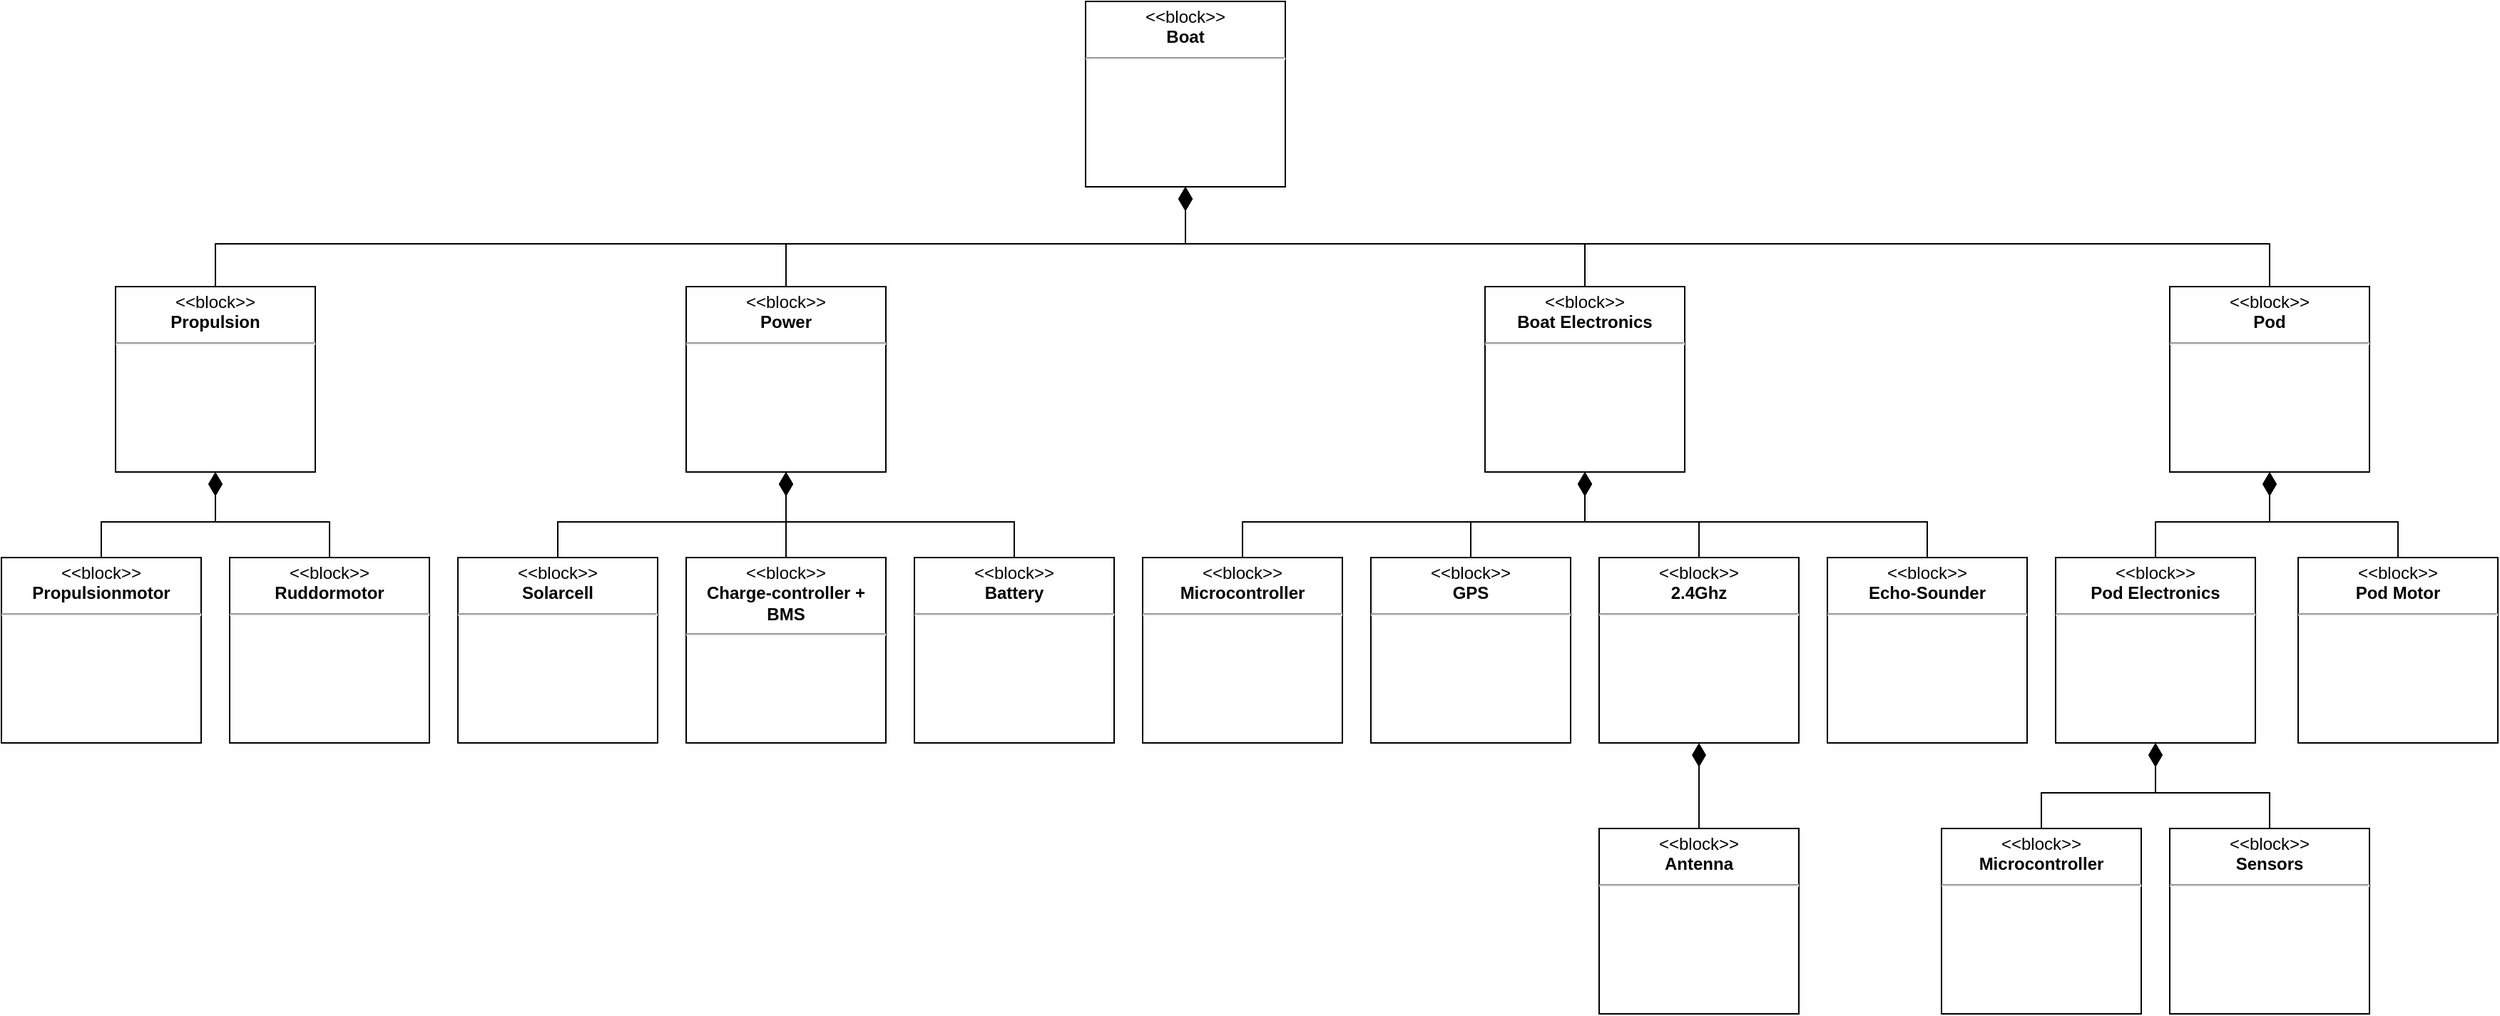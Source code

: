 <mxfile version="16.5.6" type="github" pages="2">
  <diagram id="6XSICddZ0CkOiPx_KoM9" name="Båden">
    <mxGraphModel dx="1298" dy="808" grid="1" gridSize="10" guides="1" tooltips="1" connect="1" arrows="1" fold="1" page="1" pageScale="1" pageWidth="1169" pageHeight="827" math="0" shadow="0">
      <root>
        <mxCell id="0" />
        <mxCell id="1" parent="0" />
        <mxCell id="rIe6Sm0V3zeNr12IOCub-13" style="edgeStyle=orthogonalEdgeStyle;rounded=0;orthogonalLoop=1;jettySize=auto;html=1;exitX=0.5;exitY=1;exitDx=0;exitDy=0;entryX=0.5;entryY=0;entryDx=0;entryDy=0;endArrow=none;endFill=0;startArrow=diamondThin;startFill=1;strokeWidth=1;endSize=14;startSize=14;" parent="1" source="rIe6Sm0V3zeNr12IOCub-11" target="rIe6Sm0V3zeNr12IOCub-12" edge="1">
          <mxGeometry relative="1" as="geometry" />
        </mxCell>
        <mxCell id="EbZcceduFZi5iUKaZhmY-3" style="edgeStyle=orthogonalEdgeStyle;rounded=0;orthogonalLoop=1;jettySize=auto;html=1;exitX=0.5;exitY=1;exitDx=0;exitDy=0;startArrow=diamondThin;startFill=1;endArrow=none;endFill=0;startSize=14;endSize=14;strokeWidth=1;" parent="1" source="rIe6Sm0V3zeNr12IOCub-11" target="EbZcceduFZi5iUKaZhmY-1" edge="1">
          <mxGeometry relative="1" as="geometry" />
        </mxCell>
        <mxCell id="EbZcceduFZi5iUKaZhmY-6" style="edgeStyle=orthogonalEdgeStyle;rounded=0;orthogonalLoop=1;jettySize=auto;html=1;exitX=0.5;exitY=1;exitDx=0;exitDy=0;entryX=0.5;entryY=0;entryDx=0;entryDy=0;startArrow=diamondThin;startFill=1;endArrow=none;endFill=0;startSize=14;endSize=14;strokeWidth=1;" parent="1" source="rIe6Sm0V3zeNr12IOCub-11" target="EbZcceduFZi5iUKaZhmY-4" edge="1">
          <mxGeometry relative="1" as="geometry" />
        </mxCell>
        <mxCell id="EbZcceduFZi5iUKaZhmY-28" style="edgeStyle=orthogonalEdgeStyle;rounded=0;orthogonalLoop=1;jettySize=auto;html=1;exitX=0.5;exitY=1;exitDx=0;exitDy=0;entryX=0.5;entryY=0;entryDx=0;entryDy=0;startArrow=diamondThin;startFill=1;endArrow=none;endFill=0;startSize=14;endSize=14;strokeWidth=1;" parent="1" source="rIe6Sm0V3zeNr12IOCub-11" target="EbZcceduFZi5iUKaZhmY-26" edge="1">
          <mxGeometry relative="1" as="geometry" />
        </mxCell>
        <mxCell id="rIe6Sm0V3zeNr12IOCub-11" value="&lt;p style=&quot;margin: 0px ; margin-top: 4px ; text-align: center&quot;&gt;&amp;lt;&amp;lt;block&amp;gt;&amp;gt;&lt;br&gt;&lt;b&gt;Boat&lt;/b&gt;&lt;/p&gt;&lt;hr&gt;&lt;p style=&quot;margin: 0px ; margin-left: 8px ; text-align: center&quot;&gt;&lt;br&gt;&lt;/p&gt;" style="shape=rect;html=1;overflow=fill;whiteSpace=wrap;" parent="1" vertex="1">
          <mxGeometry x="760" y="110" width="140" height="130" as="geometry" />
        </mxCell>
        <mxCell id="rIe6Sm0V3zeNr12IOCub-22" style="edgeStyle=orthogonalEdgeStyle;rounded=0;orthogonalLoop=1;jettySize=auto;html=1;exitX=0.5;exitY=1;exitDx=0;exitDy=0;entryX=0.5;entryY=0;entryDx=0;entryDy=0;startArrow=diamondThin;startFill=1;endArrow=none;endFill=0;startSize=14;endSize=14;strokeWidth=1;" parent="1" source="rIe6Sm0V3zeNr12IOCub-12" target="rIe6Sm0V3zeNr12IOCub-21" edge="1">
          <mxGeometry relative="1" as="geometry" />
        </mxCell>
        <mxCell id="rIe6Sm0V3zeNr12IOCub-24" style="edgeStyle=orthogonalEdgeStyle;rounded=0;orthogonalLoop=1;jettySize=auto;html=1;exitX=0.5;exitY=1;exitDx=0;exitDy=0;entryX=0.5;entryY=0;entryDx=0;entryDy=0;startArrow=diamondThin;startFill=1;endArrow=none;endFill=0;startSize=14;endSize=14;strokeWidth=1;" parent="1" source="rIe6Sm0V3zeNr12IOCub-12" target="rIe6Sm0V3zeNr12IOCub-23" edge="1">
          <mxGeometry relative="1" as="geometry" />
        </mxCell>
        <mxCell id="rIe6Sm0V3zeNr12IOCub-12" value="&lt;p style=&quot;margin: 0px ; margin-top: 4px ; text-align: center&quot;&gt;&amp;lt;&amp;lt;block&amp;gt;&amp;gt;&lt;br&gt;&lt;b&gt;Propulsion&lt;/b&gt;&lt;/p&gt;&lt;hr&gt;&lt;p style=&quot;margin: 0px ; margin-left: 8px ; text-align: center&quot;&gt;&lt;br&gt;&lt;/p&gt;" style="shape=rect;html=1;overflow=fill;whiteSpace=wrap;" parent="1" vertex="1">
          <mxGeometry x="80" y="310" width="140" height="130" as="geometry" />
        </mxCell>
        <mxCell id="rIe6Sm0V3zeNr12IOCub-14" value="&lt;p style=&quot;margin: 0px ; margin-top: 4px ; text-align: center&quot;&gt;&amp;lt;&amp;lt;block&amp;gt;&amp;gt;&lt;br&gt;&lt;b&gt;Solarcell&lt;/b&gt;&lt;/p&gt;&lt;hr&gt;&lt;p style=&quot;margin: 0px ; margin-left: 8px ; text-align: center&quot;&gt;&lt;br&gt;&lt;/p&gt;" style="shape=rect;html=1;overflow=fill;whiteSpace=wrap;" parent="1" vertex="1">
          <mxGeometry x="320" y="500" width="140" height="130" as="geometry" />
        </mxCell>
        <mxCell id="rIe6Sm0V3zeNr12IOCub-16" value="&lt;p style=&quot;margin: 0px ; margin-top: 4px ; text-align: center&quot;&gt;&amp;lt;&amp;lt;block&amp;gt;&amp;gt;&lt;br&gt;&lt;b&gt;Charge-controller + BMS&lt;/b&gt;&lt;/p&gt;&lt;hr&gt;&lt;p style=&quot;margin: 0px ; margin-left: 8px ; text-align: center&quot;&gt;&lt;br&gt;&lt;/p&gt;" style="shape=rect;html=1;overflow=fill;whiteSpace=wrap;" parent="1" vertex="1">
          <mxGeometry x="480" y="500" width="140" height="130" as="geometry" />
        </mxCell>
        <mxCell id="rIe6Sm0V3zeNr12IOCub-17" value="&lt;p style=&quot;margin: 0px ; margin-top: 4px ; text-align: center&quot;&gt;&amp;lt;&amp;lt;block&amp;gt;&amp;gt;&lt;br&gt;&lt;b&gt;Battery&lt;/b&gt;&lt;/p&gt;&lt;hr&gt;&lt;p style=&quot;margin: 0px ; margin-left: 8px ; text-align: center&quot;&gt;&lt;br&gt;&lt;/p&gt;" style="shape=rect;html=1;overflow=fill;whiteSpace=wrap;" parent="1" vertex="1">
          <mxGeometry x="640" y="500" width="140" height="130" as="geometry" />
        </mxCell>
        <mxCell id="rIe6Sm0V3zeNr12IOCub-21" value="&lt;p style=&quot;margin: 0px ; margin-top: 4px ; text-align: center&quot;&gt;&amp;lt;&amp;lt;block&amp;gt;&amp;gt;&lt;br&gt;&lt;b&gt;Propulsionmotor&lt;/b&gt;&lt;/p&gt;&lt;hr&gt;&lt;p style=&quot;margin: 0px ; margin-left: 8px ; text-align: center&quot;&gt;&lt;br&gt;&lt;/p&gt;" style="shape=rect;html=1;overflow=fill;whiteSpace=wrap;" parent="1" vertex="1">
          <mxGeometry y="500" width="140" height="130" as="geometry" />
        </mxCell>
        <mxCell id="rIe6Sm0V3zeNr12IOCub-23" value="&lt;p style=&quot;margin: 0px ; margin-top: 4px ; text-align: center&quot;&gt;&amp;lt;&amp;lt;block&amp;gt;&amp;gt;&lt;br&gt;&lt;b&gt;Ruddormotor&lt;/b&gt;&lt;/p&gt;&lt;hr&gt;&lt;p style=&quot;margin: 0px ; margin-left: 8px ; text-align: center&quot;&gt;&lt;br&gt;&lt;/p&gt;" style="shape=rect;html=1;overflow=fill;whiteSpace=wrap;" parent="1" vertex="1">
          <mxGeometry x="160" y="500" width="140" height="130" as="geometry" />
        </mxCell>
        <mxCell id="EbZcceduFZi5iUKaZhmY-11" style="edgeStyle=orthogonalEdgeStyle;rounded=0;orthogonalLoop=1;jettySize=auto;html=1;exitX=0.5;exitY=1;exitDx=0;exitDy=0;entryX=0.5;entryY=0;entryDx=0;entryDy=0;startArrow=diamondThin;startFill=1;endArrow=none;endFill=0;startSize=14;endSize=14;strokeWidth=1;" parent="1" source="EbZcceduFZi5iUKaZhmY-1" target="EbZcceduFZi5iUKaZhmY-10" edge="1">
          <mxGeometry relative="1" as="geometry" />
        </mxCell>
        <mxCell id="EbZcceduFZi5iUKaZhmY-13" style="edgeStyle=orthogonalEdgeStyle;rounded=0;orthogonalLoop=1;jettySize=auto;html=1;exitX=0.5;exitY=1;exitDx=0;exitDy=0;entryX=0.5;entryY=0;entryDx=0;entryDy=0;startArrow=diamondThin;startFill=1;endArrow=none;endFill=0;startSize=14;endSize=14;strokeWidth=1;" parent="1" source="EbZcceduFZi5iUKaZhmY-1" target="EbZcceduFZi5iUKaZhmY-12" edge="1">
          <mxGeometry relative="1" as="geometry" />
        </mxCell>
        <mxCell id="EbZcceduFZi5iUKaZhmY-16" style="edgeStyle=orthogonalEdgeStyle;rounded=0;orthogonalLoop=1;jettySize=auto;html=1;exitX=0.5;exitY=1;exitDx=0;exitDy=0;entryX=0.5;entryY=0;entryDx=0;entryDy=0;startArrow=diamondThin;startFill=1;endArrow=none;endFill=0;startSize=14;endSize=14;strokeWidth=1;" parent="1" source="EbZcceduFZi5iUKaZhmY-1" target="EbZcceduFZi5iUKaZhmY-14" edge="1">
          <mxGeometry relative="1" as="geometry" />
        </mxCell>
        <mxCell id="EbZcceduFZi5iUKaZhmY-19" style="edgeStyle=orthogonalEdgeStyle;rounded=0;orthogonalLoop=1;jettySize=auto;html=1;exitX=0.5;exitY=1;exitDx=0;exitDy=0;entryX=0.5;entryY=0;entryDx=0;entryDy=0;startArrow=diamondThin;startFill=1;endArrow=none;endFill=0;startSize=14;endSize=14;strokeWidth=1;" parent="1" source="EbZcceduFZi5iUKaZhmY-1" target="EbZcceduFZi5iUKaZhmY-17" edge="1">
          <mxGeometry relative="1" as="geometry" />
        </mxCell>
        <mxCell id="EbZcceduFZi5iUKaZhmY-1" value="&lt;p style=&quot;margin: 0px ; margin-top: 4px ; text-align: center&quot;&gt;&amp;lt;&amp;lt;block&amp;gt;&amp;gt;&lt;br&gt;&lt;b&gt;Boat Electronics&lt;/b&gt;&lt;/p&gt;&lt;hr&gt;&lt;p style=&quot;margin: 0px ; margin-left: 8px ; text-align: center&quot;&gt;&lt;br&gt;&lt;/p&gt;" style="shape=rect;html=1;overflow=fill;whiteSpace=wrap;" parent="1" vertex="1">
          <mxGeometry x="1040" y="310" width="140" height="130" as="geometry" />
        </mxCell>
        <mxCell id="EbZcceduFZi5iUKaZhmY-7" style="edgeStyle=orthogonalEdgeStyle;rounded=0;orthogonalLoop=1;jettySize=auto;html=1;exitX=0.5;exitY=1;exitDx=0;exitDy=0;entryX=0.5;entryY=0;entryDx=0;entryDy=0;startArrow=diamondThin;startFill=1;endArrow=none;endFill=0;startSize=14;endSize=14;strokeWidth=1;" parent="1" source="EbZcceduFZi5iUKaZhmY-4" target="rIe6Sm0V3zeNr12IOCub-17" edge="1">
          <mxGeometry relative="1" as="geometry" />
        </mxCell>
        <mxCell id="EbZcceduFZi5iUKaZhmY-8" style="edgeStyle=orthogonalEdgeStyle;rounded=0;orthogonalLoop=1;jettySize=auto;html=1;exitX=0.5;exitY=1;exitDx=0;exitDy=0;entryX=0.5;entryY=0;entryDx=0;entryDy=0;startArrow=diamondThin;startFill=1;endArrow=none;endFill=0;startSize=14;endSize=14;strokeWidth=1;" parent="1" source="EbZcceduFZi5iUKaZhmY-4" target="rIe6Sm0V3zeNr12IOCub-16" edge="1">
          <mxGeometry relative="1" as="geometry" />
        </mxCell>
        <mxCell id="EbZcceduFZi5iUKaZhmY-9" style="edgeStyle=orthogonalEdgeStyle;rounded=0;orthogonalLoop=1;jettySize=auto;html=1;exitX=0.5;exitY=1;exitDx=0;exitDy=0;entryX=0.5;entryY=0;entryDx=0;entryDy=0;startArrow=diamondThin;startFill=1;endArrow=none;endFill=0;startSize=14;endSize=14;strokeWidth=1;" parent="1" source="EbZcceduFZi5iUKaZhmY-4" target="rIe6Sm0V3zeNr12IOCub-14" edge="1">
          <mxGeometry relative="1" as="geometry" />
        </mxCell>
        <mxCell id="EbZcceduFZi5iUKaZhmY-4" value="&lt;p style=&quot;margin: 0px ; margin-top: 4px ; text-align: center&quot;&gt;&amp;lt;&amp;lt;block&amp;gt;&amp;gt;&lt;br&gt;&lt;b&gt;Power&lt;/b&gt;&lt;/p&gt;&lt;hr&gt;&lt;p style=&quot;margin: 0px ; margin-left: 8px ; text-align: center&quot;&gt;&lt;br&gt;&lt;/p&gt;" style="shape=rect;html=1;overflow=fill;whiteSpace=wrap;" parent="1" vertex="1">
          <mxGeometry x="480" y="310" width="140" height="130" as="geometry" />
        </mxCell>
        <mxCell id="EbZcceduFZi5iUKaZhmY-10" value="&lt;p style=&quot;margin: 0px ; margin-top: 4px ; text-align: center&quot;&gt;&amp;lt;&amp;lt;block&amp;gt;&amp;gt;&lt;br&gt;&lt;b&gt;Microcontroller&lt;/b&gt;&lt;/p&gt;&lt;hr&gt;&lt;p style=&quot;margin: 0px ; margin-left: 8px ; text-align: center&quot;&gt;&lt;br&gt;&lt;/p&gt;" style="shape=rect;html=1;overflow=fill;whiteSpace=wrap;" parent="1" vertex="1">
          <mxGeometry x="800" y="500" width="140" height="130" as="geometry" />
        </mxCell>
        <mxCell id="EbZcceduFZi5iUKaZhmY-12" value="&lt;p style=&quot;margin: 0px ; margin-top: 4px ; text-align: center&quot;&gt;&amp;lt;&amp;lt;block&amp;gt;&amp;gt;&lt;br&gt;&lt;b&gt;GPS&lt;/b&gt;&lt;/p&gt;&lt;hr&gt;&lt;p style=&quot;margin: 0px ; margin-left: 8px ; text-align: center&quot;&gt;&lt;br&gt;&lt;/p&gt;" style="shape=rect;html=1;overflow=fill;whiteSpace=wrap;" parent="1" vertex="1">
          <mxGeometry x="960" y="500" width="140" height="130" as="geometry" />
        </mxCell>
        <mxCell id="BNiSXMFU5ODXxRNPR5QQ-3" style="edgeStyle=orthogonalEdgeStyle;rounded=0;orthogonalLoop=1;jettySize=auto;html=1;exitX=0.5;exitY=1;exitDx=0;exitDy=0;entryX=0.5;entryY=0;entryDx=0;entryDy=0;startArrow=diamondThin;startFill=1;endArrow=none;endFill=0;startSize=14;endSize=14;strokeWidth=1;" parent="1" source="EbZcceduFZi5iUKaZhmY-14" target="BNiSXMFU5ODXxRNPR5QQ-1" edge="1">
          <mxGeometry relative="1" as="geometry" />
        </mxCell>
        <mxCell id="EbZcceduFZi5iUKaZhmY-14" value="&lt;p style=&quot;margin: 0px ; margin-top: 4px ; text-align: center&quot;&gt;&amp;lt;&amp;lt;block&amp;gt;&amp;gt;&lt;br&gt;&lt;b&gt;2.4Ghz&lt;/b&gt;&lt;/p&gt;&lt;hr&gt;&lt;p style=&quot;margin: 0px ; margin-left: 8px ; text-align: center&quot;&gt;&lt;br&gt;&lt;/p&gt;" style="shape=rect;html=1;overflow=fill;whiteSpace=wrap;" parent="1" vertex="1">
          <mxGeometry x="1120" y="500" width="140" height="130" as="geometry" />
        </mxCell>
        <mxCell id="EbZcceduFZi5iUKaZhmY-17" value="&lt;p style=&quot;margin: 0px ; margin-top: 4px ; text-align: center&quot;&gt;&amp;lt;&amp;lt;block&amp;gt;&amp;gt;&lt;br&gt;&lt;b&gt;Echo-Sounder&lt;/b&gt;&lt;/p&gt;&lt;hr&gt;&lt;p style=&quot;margin: 0px ; margin-left: 8px ; text-align: center&quot;&gt;&lt;br&gt;&lt;/p&gt;" style="shape=rect;html=1;overflow=fill;whiteSpace=wrap;" parent="1" vertex="1">
          <mxGeometry x="1280" y="500" width="140" height="130" as="geometry" />
        </mxCell>
        <mxCell id="EbZcceduFZi5iUKaZhmY-22" style="edgeStyle=orthogonalEdgeStyle;rounded=0;orthogonalLoop=1;jettySize=auto;html=1;exitX=0.5;exitY=1;exitDx=0;exitDy=0;entryX=0.5;entryY=0;entryDx=0;entryDy=0;startArrow=diamondThin;startFill=1;endArrow=none;endFill=0;startSize=14;endSize=14;strokeWidth=1;" parent="1" source="EbZcceduFZi5iUKaZhmY-20" target="EbZcceduFZi5iUKaZhmY-21" edge="1">
          <mxGeometry relative="1" as="geometry" />
        </mxCell>
        <mxCell id="EbZcceduFZi5iUKaZhmY-24" style="edgeStyle=orthogonalEdgeStyle;rounded=0;orthogonalLoop=1;jettySize=auto;html=1;exitX=0.5;exitY=1;exitDx=0;exitDy=0;entryX=0.5;entryY=0;entryDx=0;entryDy=0;startArrow=diamondThin;startFill=1;endArrow=none;endFill=0;startSize=14;endSize=14;strokeWidth=1;" parent="1" source="EbZcceduFZi5iUKaZhmY-20" target="EbZcceduFZi5iUKaZhmY-23" edge="1">
          <mxGeometry relative="1" as="geometry" />
        </mxCell>
        <mxCell id="EbZcceduFZi5iUKaZhmY-20" value="&lt;p style=&quot;margin: 0px ; margin-top: 4px ; text-align: center&quot;&gt;&amp;lt;&amp;lt;block&amp;gt;&amp;gt;&lt;br&gt;&lt;b&gt;Pod Electronics&lt;/b&gt;&lt;/p&gt;&lt;hr&gt;&lt;p style=&quot;margin: 0px ; margin-left: 8px ; text-align: center&quot;&gt;&lt;br&gt;&lt;/p&gt;" style="shape=rect;html=1;overflow=fill;whiteSpace=wrap;" parent="1" vertex="1">
          <mxGeometry x="1440" y="500" width="140" height="130" as="geometry" />
        </mxCell>
        <mxCell id="EbZcceduFZi5iUKaZhmY-21" value="&lt;p style=&quot;margin: 0px ; margin-top: 4px ; text-align: center&quot;&gt;&amp;lt;&amp;lt;block&amp;gt;&amp;gt;&lt;br&gt;&lt;b&gt;Microcontroller&lt;/b&gt;&lt;/p&gt;&lt;hr&gt;&lt;p style=&quot;margin: 0px ; margin-left: 8px ; text-align: center&quot;&gt;&lt;br&gt;&lt;/p&gt;" style="shape=rect;html=1;overflow=fill;whiteSpace=wrap;" parent="1" vertex="1">
          <mxGeometry x="1360" y="690" width="140" height="130" as="geometry" />
        </mxCell>
        <mxCell id="EbZcceduFZi5iUKaZhmY-23" value="&lt;p style=&quot;margin: 0px ; margin-top: 4px ; text-align: center&quot;&gt;&amp;lt;&amp;lt;block&amp;gt;&amp;gt;&lt;br&gt;&lt;b&gt;Sensors&lt;/b&gt;&lt;/p&gt;&lt;hr&gt;&lt;p style=&quot;margin: 0px ; margin-left: 8px ; text-align: center&quot;&gt;&lt;br&gt;&lt;/p&gt;" style="shape=rect;html=1;overflow=fill;whiteSpace=wrap;" parent="1" vertex="1">
          <mxGeometry x="1520" y="690" width="140" height="130" as="geometry" />
        </mxCell>
        <mxCell id="EbZcceduFZi5iUKaZhmY-29" style="edgeStyle=orthogonalEdgeStyle;rounded=0;orthogonalLoop=1;jettySize=auto;html=1;exitX=0.5;exitY=1;exitDx=0;exitDy=0;entryX=0.5;entryY=0;entryDx=0;entryDy=0;startArrow=diamondThin;startFill=1;endArrow=none;endFill=0;startSize=14;endSize=14;strokeWidth=1;" parent="1" source="EbZcceduFZi5iUKaZhmY-26" target="EbZcceduFZi5iUKaZhmY-20" edge="1">
          <mxGeometry relative="1" as="geometry" />
        </mxCell>
        <mxCell id="EbZcceduFZi5iUKaZhmY-31" style="edgeStyle=orthogonalEdgeStyle;rounded=0;orthogonalLoop=1;jettySize=auto;html=1;exitX=0.5;exitY=1;exitDx=0;exitDy=0;entryX=0.5;entryY=0;entryDx=0;entryDy=0;startArrow=diamondThin;startFill=1;endArrow=none;endFill=0;startSize=14;endSize=14;strokeWidth=1;" parent="1" source="EbZcceduFZi5iUKaZhmY-26" target="EbZcceduFZi5iUKaZhmY-30" edge="1">
          <mxGeometry relative="1" as="geometry" />
        </mxCell>
        <mxCell id="EbZcceduFZi5iUKaZhmY-26" value="&lt;p style=&quot;margin: 0px ; margin-top: 4px ; text-align: center&quot;&gt;&amp;lt;&amp;lt;block&amp;gt;&amp;gt;&lt;br&gt;&lt;b&gt;Pod&lt;/b&gt;&lt;/p&gt;&lt;hr&gt;&lt;p style=&quot;margin: 0px ; margin-left: 8px ; text-align: center&quot;&gt;&lt;br&gt;&lt;/p&gt;" style="shape=rect;html=1;overflow=fill;whiteSpace=wrap;" parent="1" vertex="1">
          <mxGeometry x="1520" y="310" width="140" height="130" as="geometry" />
        </mxCell>
        <mxCell id="EbZcceduFZi5iUKaZhmY-30" value="&lt;p style=&quot;margin: 0px ; margin-top: 4px ; text-align: center&quot;&gt;&amp;lt;&amp;lt;block&amp;gt;&amp;gt;&lt;br&gt;&lt;b&gt;Pod Motor&lt;/b&gt;&lt;/p&gt;&lt;hr&gt;&lt;p style=&quot;margin: 0px ; margin-left: 8px ; text-align: center&quot;&gt;&lt;br&gt;&lt;/p&gt;" style="shape=rect;html=1;overflow=fill;whiteSpace=wrap;" parent="1" vertex="1">
          <mxGeometry x="1610" y="500" width="140" height="130" as="geometry" />
        </mxCell>
        <mxCell id="BNiSXMFU5ODXxRNPR5QQ-1" value="&lt;p style=&quot;margin: 0px ; margin-top: 4px ; text-align: center&quot;&gt;&amp;lt;&amp;lt;block&amp;gt;&amp;gt;&lt;br&gt;&lt;b&gt;Antenna&lt;/b&gt;&lt;/p&gt;&lt;hr&gt;&lt;p style=&quot;margin: 0px ; margin-left: 8px ; text-align: center&quot;&gt;&lt;br&gt;&lt;/p&gt;" style="shape=rect;html=1;overflow=fill;whiteSpace=wrap;" parent="1" vertex="1">
          <mxGeometry x="1120" y="690" width="140" height="130" as="geometry" />
        </mxCell>
      </root>
    </mxGraphModel>
  </diagram>
  <diagram id="guMiqCeIo4ewibkK0zIK" name="Land_unit">
    <mxGraphModel dx="471" dy="808" grid="1" gridSize="10" guides="1" tooltips="1" connect="1" arrows="1" fold="1" page="1" pageScale="1" pageWidth="827" pageHeight="1169" math="0" shadow="0">
      <root>
        <mxCell id="9yvFbHmdoULvYNE5BB0U-0" />
        <mxCell id="9yvFbHmdoULvYNE5BB0U-1" parent="9yvFbHmdoULvYNE5BB0U-0" />
        <mxCell id="9yvFbHmdoULvYNE5BB0U-2" value="" style="align=right;html=1;verticalAlign=bottom;endArrow=none;startArrow=diamondThin;startSize=14;startFill=1;edgeStyle=none;rounded=0;exitX=0;exitY=0.5;exitDx=0;exitDy=0;" parent="9yvFbHmdoULvYNE5BB0U-1" source="9yvFbHmdoULvYNE5BB0U-7" target="9yvFbHmdoULvYNE5BB0U-6" edge="1">
          <mxGeometry x="1" relative="1" as="geometry">
            <mxPoint x="1400" y="290" as="sourcePoint" />
            <mxPoint x="1270" y="310" as="targetPoint" />
          </mxGeometry>
        </mxCell>
        <mxCell id="9yvFbHmdoULvYNE5BB0U-3" value="" style="resizable=0;html=1;align=right;verticalAlign=top;labelBackgroundColor=none;fontSize=10" parent="9yvFbHmdoULvYNE5BB0U-2" connectable="0" vertex="1">
          <mxGeometry x="1" relative="1" as="geometry" />
        </mxCell>
        <mxCell id="9yvFbHmdoULvYNE5BB0U-4" style="edgeStyle=orthogonalEdgeStyle;rounded=0;orthogonalLoop=1;jettySize=auto;html=1;exitX=0.5;exitY=0;exitDx=0;exitDy=0;entryX=0.5;entryY=1;entryDx=0;entryDy=0;endArrow=diamondThin;endFill=1;" parent="9yvFbHmdoULvYNE5BB0U-1" source="9yvFbHmdoULvYNE5BB0U-6" target="9yvFbHmdoULvYNE5BB0U-14" edge="1">
          <mxGeometry relative="1" as="geometry" />
        </mxCell>
        <mxCell id="9yvFbHmdoULvYNE5BB0U-5" value="" style="edgeStyle=orthogonalEdgeStyle;rounded=0;orthogonalLoop=1;jettySize=auto;html=1;endArrow=diamondThin;endFill=1;strokeWidth=1;startSize=14;endSize=14;" parent="9yvFbHmdoULvYNE5BB0U-1" source="9yvFbHmdoULvYNE5BB0U-6" target="9yvFbHmdoULvYNE5BB0U-14" edge="1">
          <mxGeometry relative="1" as="geometry" />
        </mxCell>
        <mxCell id="9yvFbHmdoULvYNE5BB0U-6" value="&lt;p style=&quot;margin: 0px ; margin-top: 4px ; text-align: center&quot;&gt;&amp;lt;&amp;lt;Block&amp;gt;&amp;gt;&lt;br&gt;&lt;b&gt;Rpi&lt;/b&gt;&lt;/p&gt;&lt;hr&gt;&lt;p style=&quot;font-size: 10px ; margin: 0px ; text-align: center&quot;&gt;&lt;br&gt;&lt;/p&gt;&lt;p style=&quot;margin: 0px ; margin-left: 8px ; text-align: center&quot;&gt;&lt;br&gt;&lt;/p&gt;" style="shape=rect;html=1;overflow=fill;whiteSpace=wrap;" parent="9yvFbHmdoULvYNE5BB0U-1" vertex="1">
          <mxGeometry x="1060" y="200" width="200" height="140" as="geometry" />
        </mxCell>
        <mxCell id="9yvFbHmdoULvYNE5BB0U-7" value="&lt;p style=&quot;margin: 0px ; margin-top: 4px ; text-align: center&quot;&gt;&amp;lt;&amp;lt;Block&amp;gt;&amp;gt;&lt;br&gt;&lt;b&gt;2.4Ghz&lt;/b&gt;&lt;br&gt;&lt;/p&gt;&lt;p style=&quot;font-size: 10px ; margin: 0px ; text-align: center&quot;&gt;&lt;br&gt;&lt;/p&gt;&lt;p style=&quot;margin: 0px ; margin-left: 8px ; text-align: center&quot;&gt;&lt;br&gt;&lt;/p&gt;" style="shape=rect;html=1;overflow=fill;whiteSpace=wrap;" parent="9yvFbHmdoULvYNE5BB0U-1" vertex="1">
          <mxGeometry x="1400" y="200" width="200" height="140" as="geometry" />
        </mxCell>
        <mxCell id="9yvFbHmdoULvYNE5BB0U-8" value="&lt;p style=&quot;margin: 0px ; margin-top: 4px ; text-align: center&quot;&gt;&amp;lt;&amp;lt;Block&amp;gt;&amp;gt;&lt;br&gt;&lt;b&gt;Antenna&lt;/b&gt;&lt;/p&gt;&lt;hr&gt;&lt;p style=&quot;font-size: 10px ; margin: 0px ; text-align: center&quot;&gt;&lt;br&gt;&lt;/p&gt;&lt;p style=&quot;margin: 0px ; margin-left: 8px ; text-align: center&quot;&gt;&lt;br&gt;&lt;/p&gt;" style="shape=rect;html=1;overflow=fill;whiteSpace=wrap;" parent="9yvFbHmdoULvYNE5BB0U-1" vertex="1">
          <mxGeometry x="1400" y="40" width="200" height="90" as="geometry" />
        </mxCell>
        <mxCell id="9yvFbHmdoULvYNE5BB0U-9" value="" style="align=right;html=1;verticalAlign=bottom;endArrow=none;startArrow=diamondThin;startSize=14;startFill=1;edgeStyle=none;rounded=0;exitX=0.5;exitY=1;exitDx=0;exitDy=0;" parent="9yvFbHmdoULvYNE5BB0U-1" source="9yvFbHmdoULvYNE5BB0U-8" target="9yvFbHmdoULvYNE5BB0U-7" edge="1">
          <mxGeometry x="1" relative="1" as="geometry">
            <mxPoint x="1410" y="300" as="sourcePoint" />
            <mxPoint x="1270" y="300" as="targetPoint" />
          </mxGeometry>
        </mxCell>
        <mxCell id="9yvFbHmdoULvYNE5BB0U-10" value="" style="resizable=0;html=1;align=right;verticalAlign=top;labelBackgroundColor=none;fontSize=10" parent="9yvFbHmdoULvYNE5BB0U-9" connectable="0" vertex="1">
          <mxGeometry x="1" relative="1" as="geometry" />
        </mxCell>
        <mxCell id="9yvFbHmdoULvYNE5BB0U-11" value="&lt;p style=&quot;margin: 0px ; margin-top: 4px ; text-align: center&quot;&gt;&amp;lt;&amp;lt;Block&amp;gt;&amp;gt;&lt;br&gt;&lt;b&gt;Power&lt;/b&gt;&lt;/p&gt;&lt;hr&gt;&lt;p style=&quot;font-size: 10px ; margin: 0px ; text-align: center&quot;&gt;&lt;br&gt;&lt;/p&gt;&lt;p style=&quot;margin: 0px ; margin-left: 8px ; text-align: center&quot;&gt;&lt;br&gt;&lt;/p&gt;" style="shape=rect;html=1;overflow=fill;whiteSpace=wrap;" parent="9yvFbHmdoULvYNE5BB0U-1" vertex="1">
          <mxGeometry x="1060" y="414" width="200" height="90" as="geometry" />
        </mxCell>
        <mxCell id="9yvFbHmdoULvYNE5BB0U-12" value="" style="align=right;html=1;verticalAlign=bottom;endArrow=none;startArrow=diamondThin;startSize=14;startFill=1;edgeStyle=none;rounded=0;entryX=0.5;entryY=0;entryDx=0;entryDy=0;exitX=0.5;exitY=1;exitDx=0;exitDy=0;" parent="9yvFbHmdoULvYNE5BB0U-1" source="9yvFbHmdoULvYNE5BB0U-6" target="9yvFbHmdoULvYNE5BB0U-11" edge="1">
          <mxGeometry x="1" relative="1" as="geometry">
            <mxPoint x="1170" y="360" as="sourcePoint" />
            <mxPoint x="1270" y="280" as="targetPoint" />
          </mxGeometry>
        </mxCell>
        <mxCell id="9yvFbHmdoULvYNE5BB0U-13" value="" style="resizable=0;html=1;align=right;verticalAlign=top;labelBackgroundColor=none;fontSize=10" parent="9yvFbHmdoULvYNE5BB0U-12" connectable="0" vertex="1">
          <mxGeometry x="1" relative="1" as="geometry" />
        </mxCell>
        <mxCell id="9yvFbHmdoULvYNE5BB0U-14" value="&lt;p style=&quot;margin: 0px ; margin-top: 4px ; text-align: center&quot;&gt;&amp;lt;&amp;lt;Block&amp;gt;&amp;gt;&lt;br&gt;&lt;b&gt;Hotspot&lt;/b&gt;&lt;/p&gt;&lt;hr&gt;&lt;p style=&quot;font-size: 10px ; margin: 0px ; text-align: center&quot;&gt;&lt;br&gt;&lt;/p&gt;&lt;p style=&quot;margin: 0px ; margin-left: 8px ; text-align: center&quot;&gt;&lt;br&gt;&lt;/p&gt;" style="shape=rect;html=1;overflow=fill;whiteSpace=wrap;" parent="9yvFbHmdoULvYNE5BB0U-1" vertex="1">
          <mxGeometry x="1060" y="40" width="200" height="90" as="geometry" />
        </mxCell>
      </root>
    </mxGraphModel>
  </diagram>
</mxfile>
